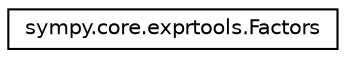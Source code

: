 digraph "Graphical Class Hierarchy"
{
 // LATEX_PDF_SIZE
  edge [fontname="Helvetica",fontsize="10",labelfontname="Helvetica",labelfontsize="10"];
  node [fontname="Helvetica",fontsize="10",shape=record];
  rankdir="LR";
  Node0 [label="sympy.core.exprtools.Factors",height=0.2,width=0.4,color="black", fillcolor="white", style="filled",URL="$classsympy_1_1core_1_1exprtools_1_1Factors.html",tooltip=" "];
}
